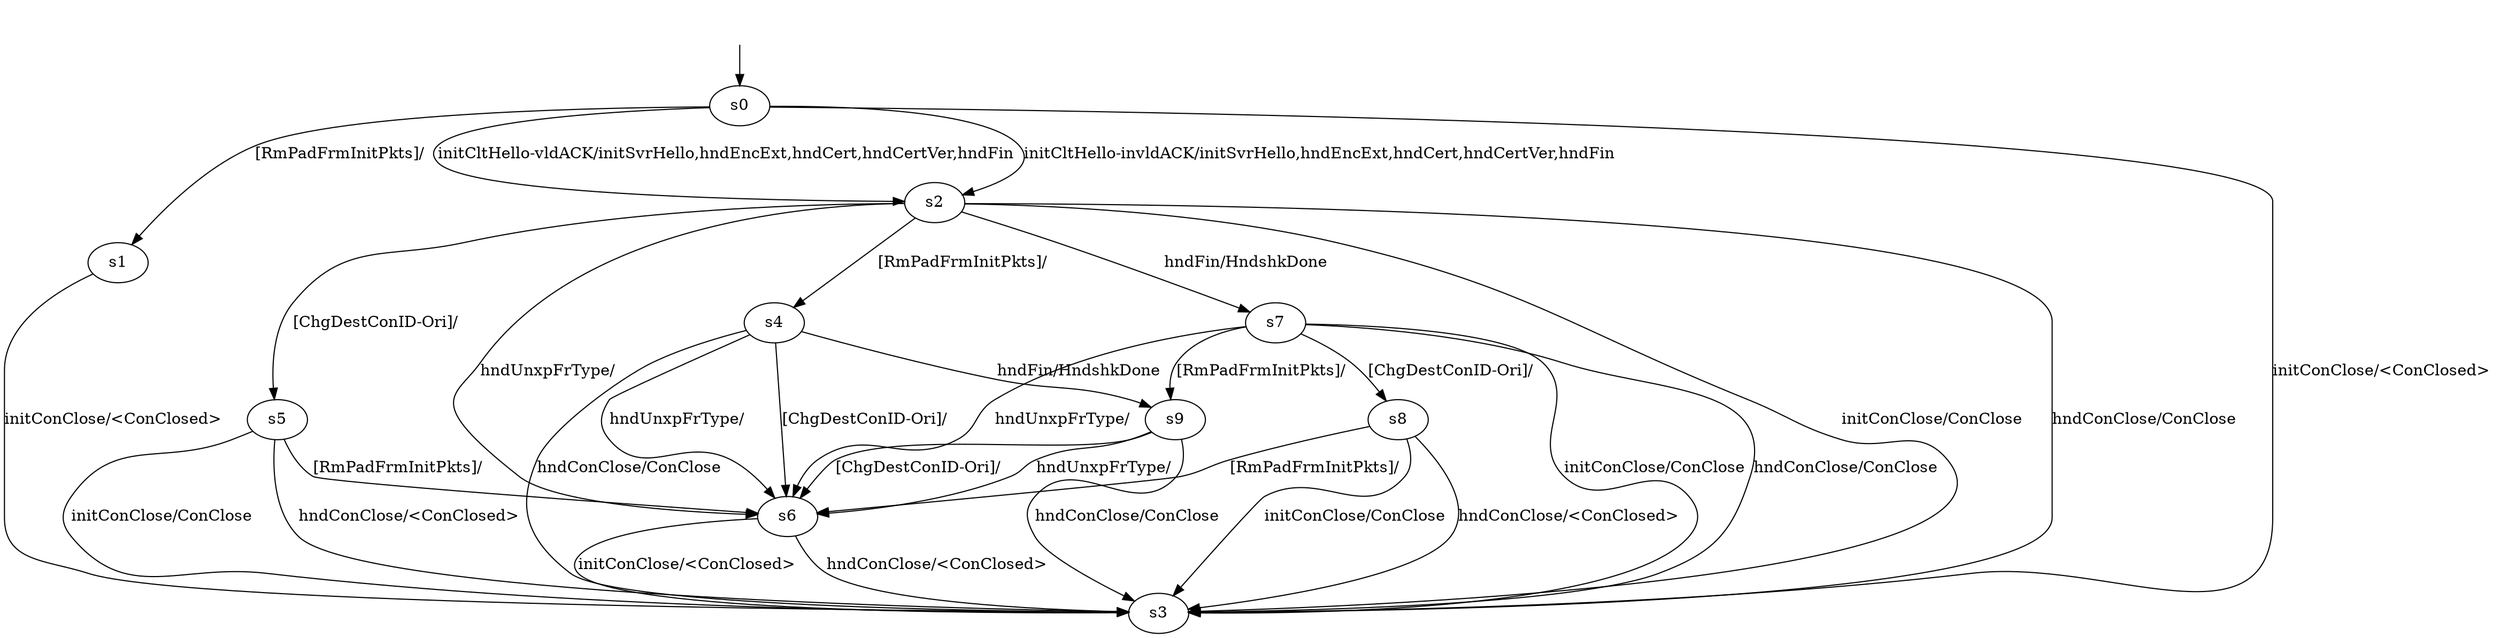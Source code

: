 digraph "../results/pquicModels/pquic-B-CS-0/learnedModel" {
s0 [label=s0];
s1 [label=s1];
s2 [label=s2];
s3 [label=s3];
s4 [label=s4];
s5 [label=s5];
s6 [label=s6];
s7 [label=s7];
s8 [label=s8];
s9 [label=s9];
s0 -> s3  [label="initConClose/<ConClosed> "];
s0 -> s2  [label="initCltHello-vldACK/initSvrHello,hndEncExt,hndCert,hndCertVer,hndFin "];
s0 -> s2  [label="initCltHello-invldACK/initSvrHello,hndEncExt,hndCert,hndCertVer,hndFin "];
s0 -> s1  [label="[RmPadFrmInitPkts]/ "];
s1 -> s3  [label="initConClose/<ConClosed> "];
s2 -> s3  [label="initConClose/ConClose "];
s2 -> s7  [label="hndFin/HndshkDone "];
s2 -> s3  [label="hndConClose/ConClose "];
s2 -> s6  [label="hndUnxpFrType/ "];
s2 -> s5  [label="[ChgDestConID-Ori]/ "];
s2 -> s4  [label="[RmPadFrmInitPkts]/ "];
s4 -> s9  [label="hndFin/HndshkDone "];
s4 -> s3  [label="hndConClose/ConClose "];
s4 -> s6  [label="hndUnxpFrType/ "];
s4 -> s6  [label="[ChgDestConID-Ori]/ "];
s5 -> s3  [label="initConClose/ConClose "];
s5 -> s3  [label="hndConClose/<ConClosed> "];
s5 -> s6  [label="[RmPadFrmInitPkts]/ "];
s6 -> s3  [label="initConClose/<ConClosed> "];
s6 -> s3  [label="hndConClose/<ConClosed> "];
s7 -> s3  [label="initConClose/ConClose "];
s7 -> s3  [label="hndConClose/ConClose "];
s7 -> s6  [label="hndUnxpFrType/ "];
s7 -> s8  [label="[ChgDestConID-Ori]/ "];
s7 -> s9  [label="[RmPadFrmInitPkts]/ "];
s8 -> s3  [label="initConClose/ConClose "];
s8 -> s3  [label="hndConClose/<ConClosed> "];
s8 -> s6  [label="[RmPadFrmInitPkts]/ "];
s9 -> s3  [label="hndConClose/ConClose "];
s9 -> s6  [label="hndUnxpFrType/ "];
s9 -> s6  [label="[ChgDestConID-Ori]/ "];
__start0 [label="", shape=none];
__start0 -> s0  [label=""];
}
